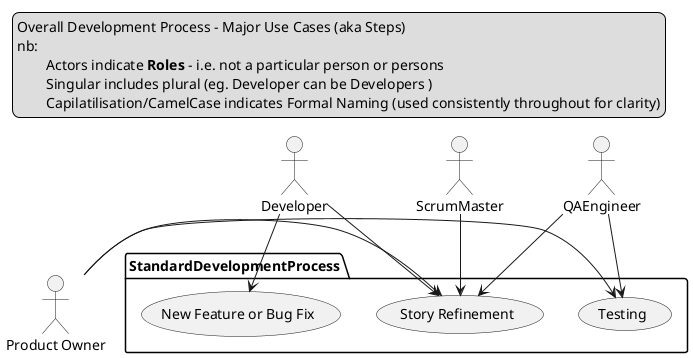 '------
@startuml uc
legend top left
	Overall Development Process - Major Use Cases (aka Steps)
	nb: 
		Actors indicate <b>Roles</b> - i.e. not a particular person or persons
		Singular includes plural (eg. Developer can be Developers )
		Capilatilisation/CamelCase indicates Formal Naming (used consistently throughout for clarity)
end legend

package StandardDevelopmentProcess {
	(Story Refinement) as (SR)
	(New Feature or Bug Fix) as (NFB)
	(Testing) as (T)
}

:Product Owner: -> SR
:ScrumMaster: --> SR
:Developer: --> SR
:QAEngineer: --> SR

:Developer: --> NFB
:QAEngineer: --> T
:Product Owner: -> T

@enduml


'------
@startuml seq-req-analysis

skinparam handwritten true
skinparam responseMessageBelowArrow true

mainframe Pattern: Story Refinement

legend top left
Motivation:
	Take initial requirements from one line summary to development and testing ready.
	nb:
		AnyOrAllDevTeamMember is SM and/or QA and/or Developer (ideally: all)
end legend

actor ProductOwner as po
actor AnyOrAllDevTeamMembers as dtm

actor ScrumMaster as sm

actor Developer as dev
actor QAEngineer as qa

database StoryRepo as sr

autonumber 0.0
autonumber inc A

loop <<AtAnyTime>> add OneLineStory to StoryRepo (Scrum: product backlog)
	po -> sr : add story summary
	po <-> sm : prioritise and schedule
end

autonumber inc A

loop <<PreSprintPlanning>> while still unrefined stories (possibly) for next sprint AND story is not sufficiently clear
	po <-> dtm: refine story
	dtm -> sr: update story details / points estimate
	dtm -> sr: define manual / automated test script (UI level)
	po -> sr: define UAT script (UI level)
end loop

@enduml

'------
@startuml seq-dev-core

skinparam handwritten true
skinparam responseMessageBelowArrow true

mainframe Pattern: New feature enhancement / bug fix

legend top left
Motivation: 
	Ensure working copy of the latest stable development (branch) is always available 
	nb: this is called <develop> below.
end legend

actor Developer as dev
actor AnotherDeveloper as andev
participant GitDeveloperLocalPCRepo as gl
participant LocalTestEnvironment as lte
participant GitCentralisedRepo as gc
participant CentralTestEnvironment as cte

autonumber 0
autonumber inc A
dev -> gl: pull copy of <develop> branch (inc. unit tests)
gl -> gc: pull <develop>
gc --> gl: <develop> (branch)
dev -> gl: validate <develop> - run unit test

loop while work uncompleted AND/OR full unit test suite not running
	alt feature
		autonumber 5.1.0
		autonumber inc C

		dev -> gl: update local unit tests (tdd) to cater for new function(s)
		dev -> lte: run test spinning up local test environment (fails new test)
		dev -> gl: Developer implements new functionality.
		dev -> lte: run test spinning up local test environment (until new test passes)

	else bug
		autonumber inc B

		dev -> gl: Developer writes a new test to isolate bug.
		dev -> lte: run test in local test environment (test fails)
		dev -> gl: Developer commits bug fix.
		dev -> lte: run tests spinning up local test environment (until new test passes)
	end
	autonumber 5.3

	dev -> gl: pull latests version of <develop> (to fix any conflics due to other dev changes)
	gl -> gc: pull <develop>
	dev -> gl: merge local changes with <develop>
	alt any merge conficts
		dev -> lte: fix merge issues on local change branch.
		dev -> gl: commit fixed merge issues to local repo
	end

	dev -> gl: merge local change branch to local <develop>
	dev -> lte: full unit test suite run on local <develop>
end

autonumber 6
dev -> gl: dev pushes updates
gl  -> gc: push updates
gc  -> gc: 'request to accept updated code' created

cte -> cte: run test suite to validate changes
andev -> cte: review code to validate changes

alt pass review and full test suite
	autonumber 11.1
	andev -> gc: update accepted into <develop>
	gc -> gc: update accepted into <develop>
else fail
	autonumber 11.2
	gc -> gl: update rejected (goto: loop)
end

@enduml


'------
@startuml seq-testing

skinparam handwritten true
skinparam responseMessageBelowArrow true

mainframe Pattern: Testing

legend top left
Motivation: 
	Test 'completed' development work and ensure acceptable.
end legend

actor ProductOwner as po
actor QAEngineer as qa
actor ScrumMaster as sm
actor Developer as dev
participant GitCentralisedRepo as gc
participant GitQALocalRepo as gqlr
participant LocalQAEnvironment as lqe
participant GitPOLocalRepo as gplr
participant LocalPOEnvironment as lpe
database StoryRepo as sr

autonumber 0.0
autonumber inc A

'todo: push develop to QA environment / environments versus repos, etc.
'todo: triggering of transfer <develop> to <QA Env>
'todo: qa repo? branch? ...

'QA & UAT

autonumber 1
loop still stories untested in current sprint
	qa -> gqlr : pull latest <develop> version (contains story work to be tested)
	gqlr -> gc : pull latest <develop> version
	gc --> gqlr: latest <develop> version
	qa <- sr : obtain test script
	qa -> lqe: run test
	
	alt pass test
		qa -> sr: mark qa testing completed and pass on for UAT
	else fail
		sm <-> qa: prioritise bug for current or future sprint
		alt current
			sm -> dev: assign for current sprint
		else future
			sm -> sr: update story repo for future reference
		end
	end

'todo: <uat>

loop still stories not user acceptance tested
	po -> gplr: pull latest version of central <develop>
	gplr -> gc: pull latest version of <develop>
	po -> sr: obtain UAT script
	po -> lpe: run test
	
	alt pass test
		po -> sr: mark UAT completed and pass on for UAT
	else fail
		sm <-> po: prioritise bug for current or future sprint
		alt current
			sm -> dev: assign for current sprint
		else future
			sm -> sr: update story repo for future reference
		end
	end
end
	
end loop

@enduml
